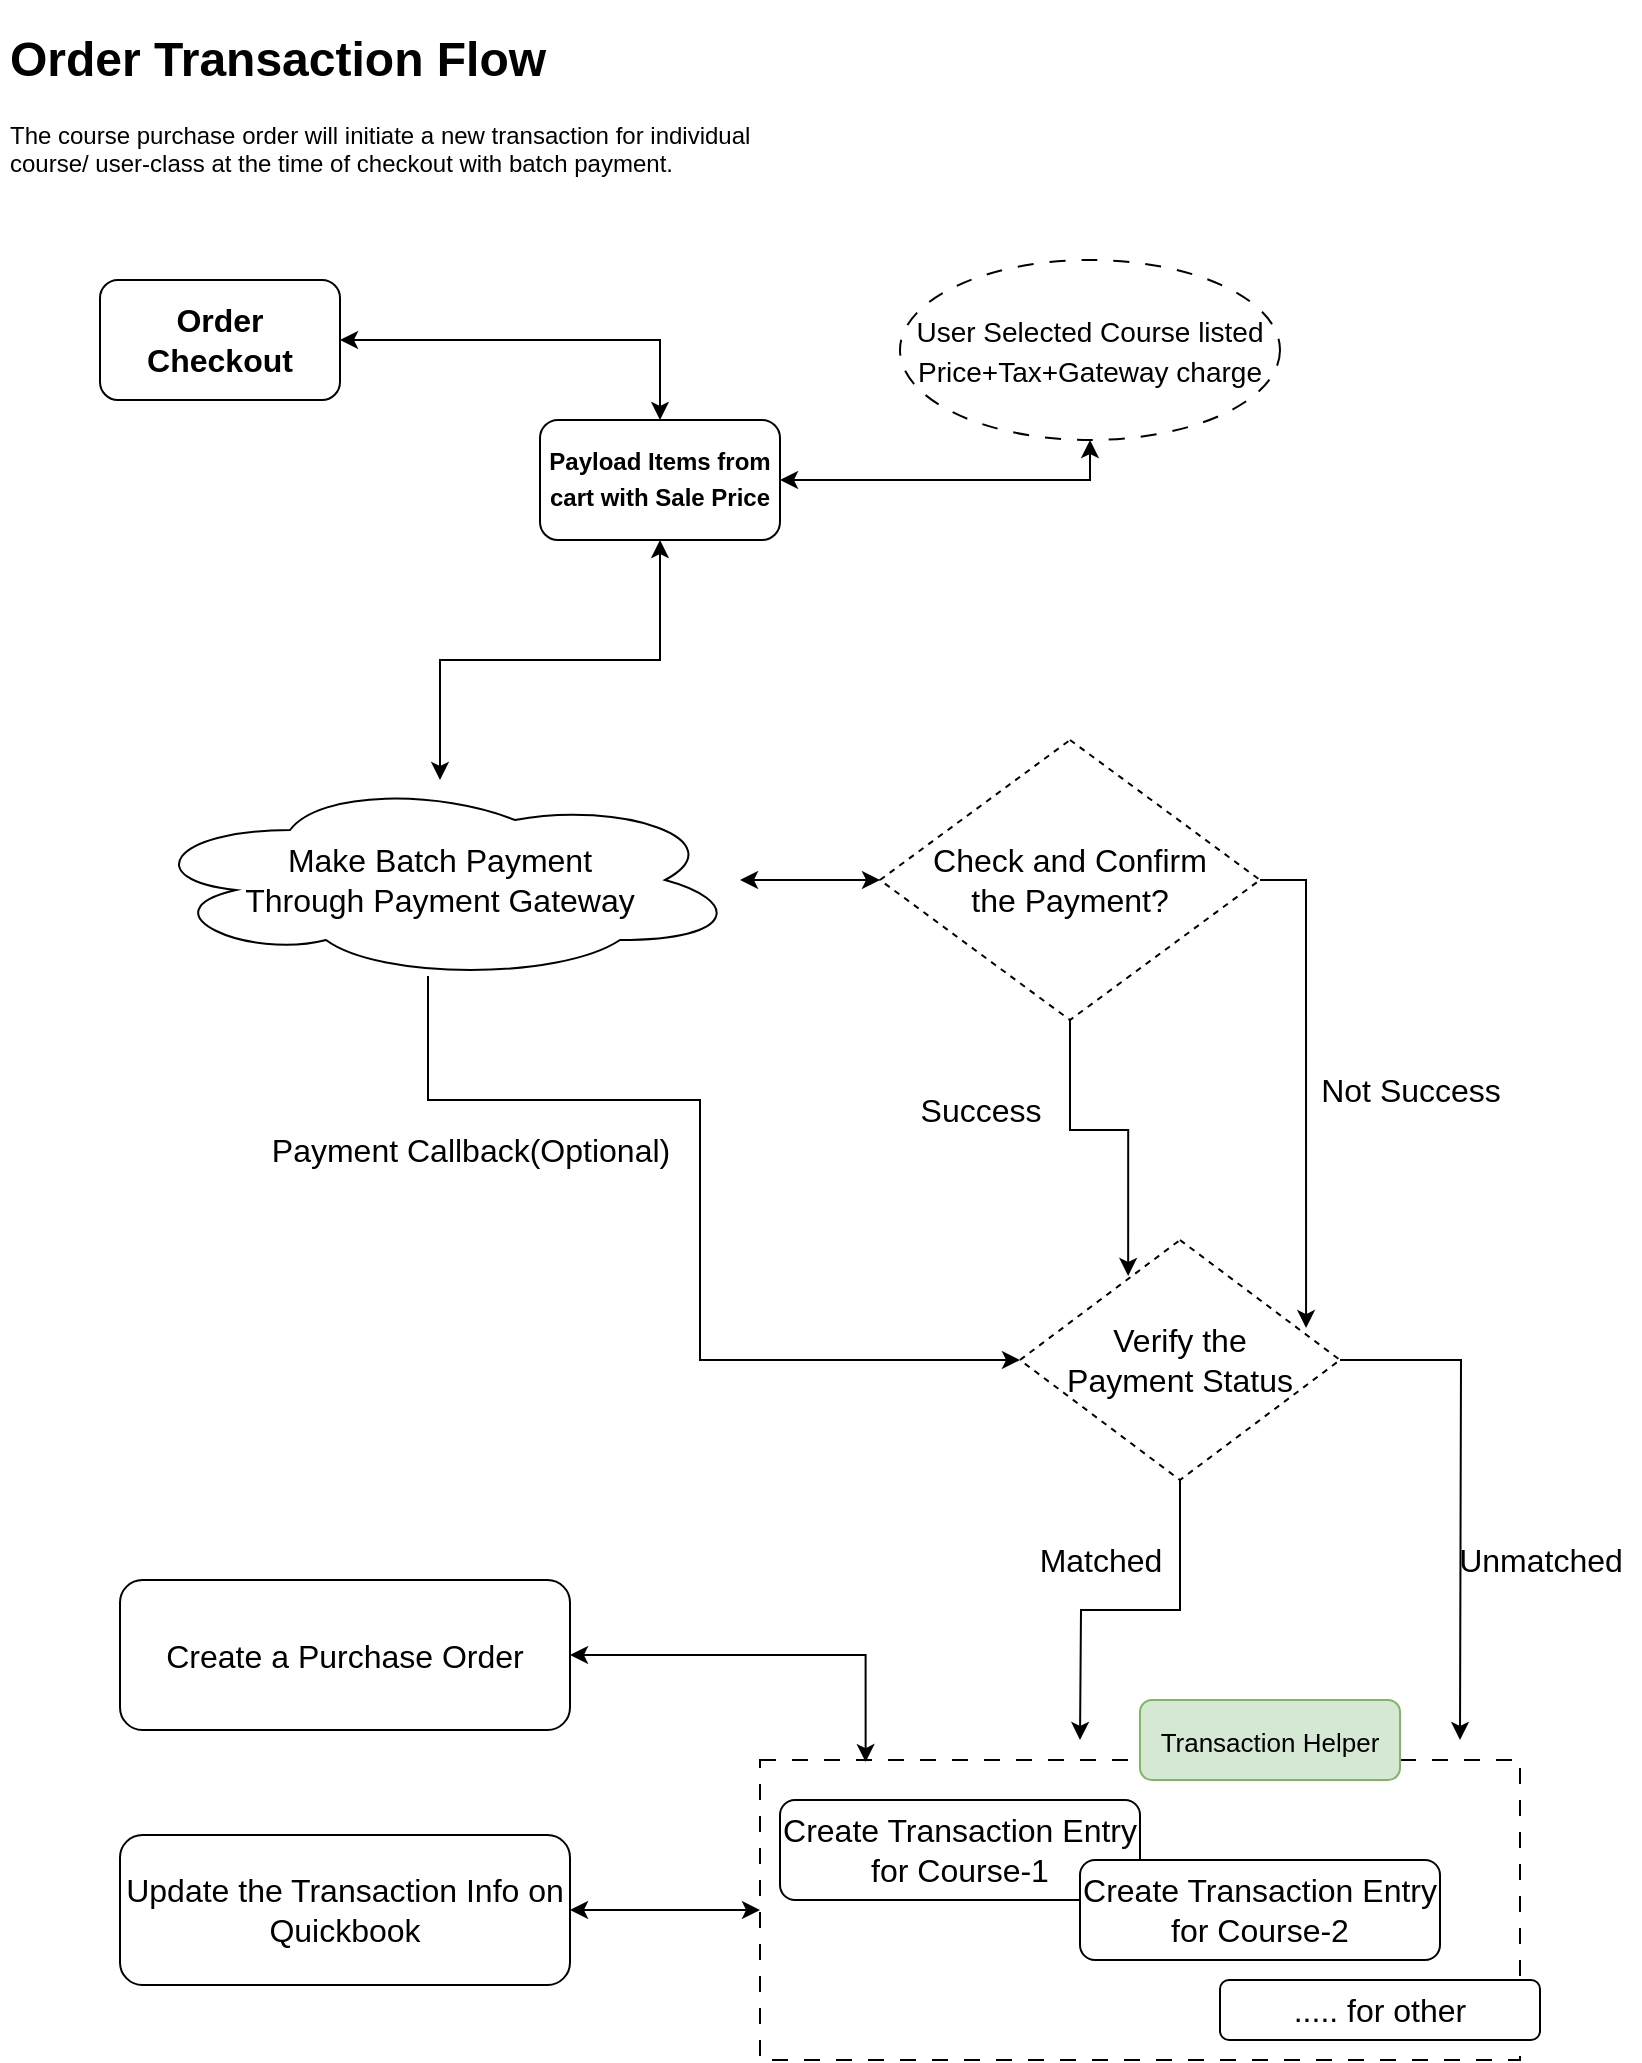 <mxfile version="20.8.5" type="github">
  <diagram id="lekWpjrkeB-izY3poKi2" name="Page-1">
    <mxGraphModel dx="1194" dy="642" grid="1" gridSize="10" guides="1" tooltips="1" connect="1" arrows="1" fold="1" page="1" pageScale="1" pageWidth="850" pageHeight="1100" math="0" shadow="0">
      <root>
        <mxCell id="0" />
        <mxCell id="1" parent="0" />
        <mxCell id="V-MkPdUyoJsD-3wPg3Aa-1" value="&lt;h1&gt;Order Transaction Flow&lt;br&gt;&lt;/h1&gt;&lt;p&gt;The course purchase order will initiate a new transaction for individual course/ user-class at the time of checkout with batch payment.&lt;br&gt;&lt;/p&gt;" style="text;html=1;strokeColor=none;fillColor=none;spacing=5;spacingTop=-20;whiteSpace=wrap;overflow=hidden;rounded=0;" vertex="1" parent="1">
          <mxGeometry x="20" y="10" width="400" height="90" as="geometry" />
        </mxCell>
        <mxCell id="V-MkPdUyoJsD-3wPg3Aa-9" style="edgeStyle=orthogonalEdgeStyle;rounded=0;orthogonalLoop=1;jettySize=auto;html=1;fontSize=16;startArrow=classic;startFill=1;" edge="1" parent="1" source="V-MkPdUyoJsD-3wPg3Aa-2" target="V-MkPdUyoJsD-3wPg3Aa-3">
          <mxGeometry relative="1" as="geometry" />
        </mxCell>
        <mxCell id="V-MkPdUyoJsD-3wPg3Aa-2" value="&lt;font style=&quot;font-size: 16px;&quot;&gt;&lt;b&gt;Order Checkout &lt;br&gt;&lt;/b&gt;&lt;/font&gt;" style="rounded=1;whiteSpace=wrap;html=1;" vertex="1" parent="1">
          <mxGeometry x="70" y="140" width="120" height="60" as="geometry" />
        </mxCell>
        <mxCell id="V-MkPdUyoJsD-3wPg3Aa-6" style="edgeStyle=orthogonalEdgeStyle;rounded=0;orthogonalLoop=1;jettySize=auto;html=1;entryX=0.467;entryY=0.2;entryDx=0;entryDy=0;entryPerimeter=0;fontSize=16;startArrow=classic;startFill=1;strokeColor=none;" edge="1" parent="1" source="V-MkPdUyoJsD-3wPg3Aa-3" target="V-MkPdUyoJsD-3wPg3Aa-5">
          <mxGeometry relative="1" as="geometry" />
        </mxCell>
        <mxCell id="V-MkPdUyoJsD-3wPg3Aa-8" style="edgeStyle=orthogonalEdgeStyle;rounded=0;orthogonalLoop=1;jettySize=auto;html=1;fontSize=16;startArrow=classic;startFill=1;" edge="1" parent="1" source="V-MkPdUyoJsD-3wPg3Aa-3" target="V-MkPdUyoJsD-3wPg3Aa-5">
          <mxGeometry relative="1" as="geometry" />
        </mxCell>
        <mxCell id="V-MkPdUyoJsD-3wPg3Aa-11" style="edgeStyle=orthogonalEdgeStyle;rounded=0;orthogonalLoop=1;jettySize=auto;html=1;entryX=0.5;entryY=1;entryDx=0;entryDy=0;fontSize=16;startArrow=classic;startFill=1;" edge="1" parent="1" source="V-MkPdUyoJsD-3wPg3Aa-3" target="V-MkPdUyoJsD-3wPg3Aa-7">
          <mxGeometry relative="1" as="geometry" />
        </mxCell>
        <mxCell id="V-MkPdUyoJsD-3wPg3Aa-3" value="&lt;b&gt;Payload Items from cart with Sale Price&lt;/b&gt;&lt;font style=&quot;font-size: 16px;&quot;&gt;&lt;b&gt;&lt;br&gt;&lt;/b&gt;&lt;/font&gt;" style="rounded=1;whiteSpace=wrap;html=1;" vertex="1" parent="1">
          <mxGeometry x="290" y="210" width="120" height="60" as="geometry" />
        </mxCell>
        <mxCell id="V-MkPdUyoJsD-3wPg3Aa-15" style="edgeStyle=orthogonalEdgeStyle;rounded=0;orthogonalLoop=1;jettySize=auto;html=1;entryX=0;entryY=0.5;entryDx=0;entryDy=0;fontSize=16;startArrow=classic;startFill=1;" edge="1" parent="1" source="V-MkPdUyoJsD-3wPg3Aa-5" target="V-MkPdUyoJsD-3wPg3Aa-14">
          <mxGeometry relative="1" as="geometry" />
        </mxCell>
        <mxCell id="V-MkPdUyoJsD-3wPg3Aa-20" style="edgeStyle=orthogonalEdgeStyle;rounded=0;orthogonalLoop=1;jettySize=auto;html=1;fontSize=16;startArrow=none;startFill=0;exitX=0.48;exitY=0.98;exitDx=0;exitDy=0;exitPerimeter=0;entryX=0;entryY=0.5;entryDx=0;entryDy=0;" edge="1" parent="1" source="V-MkPdUyoJsD-3wPg3Aa-5" target="V-MkPdUyoJsD-3wPg3Aa-22">
          <mxGeometry relative="1" as="geometry">
            <mxPoint x="490" y="670" as="targetPoint" />
            <mxPoint x="230" y="550" as="sourcePoint" />
            <Array as="points">
              <mxPoint x="234" y="550" />
              <mxPoint x="370" y="550" />
              <mxPoint x="370" y="680" />
            </Array>
          </mxGeometry>
        </mxCell>
        <mxCell id="V-MkPdUyoJsD-3wPg3Aa-5" value="Make Batch Payment &lt;br&gt;Through Payment Gateway" style="ellipse;shape=cloud;whiteSpace=wrap;html=1;fontSize=16;" vertex="1" parent="1">
          <mxGeometry x="90" y="390" width="300" height="100" as="geometry" />
        </mxCell>
        <mxCell id="V-MkPdUyoJsD-3wPg3Aa-7" value="&lt;font style=&quot;font-size: 14px;&quot;&gt;User Selected Course listed Price+Tax+Gateway charge&lt;/font&gt;" style="ellipse;whiteSpace=wrap;html=1;fontSize=16;dashed=1;dashPattern=8 8;" vertex="1" parent="1">
          <mxGeometry x="470" y="130" width="190" height="90" as="geometry" />
        </mxCell>
        <mxCell id="V-MkPdUyoJsD-3wPg3Aa-10" value="" style="shape=image;html=1;verticalAlign=top;verticalLabelPosition=bottom;labelBackgroundColor=#ffffff;imageAspect=0;aspect=fixed;image=https://cdn3.iconfinder.com/data/icons/payment-method-1/64/_Paypal-39-128.png;fontSize=16;" vertex="1" parent="1">
          <mxGeometry x="110" y="310" width="118" height="118" as="geometry" />
        </mxCell>
        <mxCell id="V-MkPdUyoJsD-3wPg3Aa-16" style="edgeStyle=orthogonalEdgeStyle;rounded=0;orthogonalLoop=1;jettySize=auto;html=1;fontSize=16;startArrow=none;startFill=0;entryX=0.894;entryY=0.367;entryDx=0;entryDy=0;entryPerimeter=0;" edge="1" parent="1" source="V-MkPdUyoJsD-3wPg3Aa-14" target="V-MkPdUyoJsD-3wPg3Aa-22">
          <mxGeometry relative="1" as="geometry">
            <mxPoint x="710" y="630" as="targetPoint" />
            <Array as="points">
              <mxPoint x="673" y="440" />
            </Array>
          </mxGeometry>
        </mxCell>
        <mxCell id="V-MkPdUyoJsD-3wPg3Aa-18" style="edgeStyle=orthogonalEdgeStyle;rounded=0;orthogonalLoop=1;jettySize=auto;html=1;fontSize=16;startArrow=none;startFill=0;entryX=0.338;entryY=0.15;entryDx=0;entryDy=0;entryPerimeter=0;" edge="1" parent="1" source="V-MkPdUyoJsD-3wPg3Aa-14" target="V-MkPdUyoJsD-3wPg3Aa-22">
          <mxGeometry relative="1" as="geometry">
            <mxPoint x="555" y="630" as="targetPoint" />
          </mxGeometry>
        </mxCell>
        <mxCell id="V-MkPdUyoJsD-3wPg3Aa-14" value="Check and Confirm &lt;br&gt;the Payment?" style="rhombus;whiteSpace=wrap;html=1;fontSize=16;dashed=1;" vertex="1" parent="1">
          <mxGeometry x="460" y="370" width="190" height="140" as="geometry" />
        </mxCell>
        <mxCell id="V-MkPdUyoJsD-3wPg3Aa-17" value="Not Success" style="text;html=1;align=center;verticalAlign=middle;resizable=0;points=[];autosize=1;strokeColor=none;fillColor=none;fontSize=16;" vertex="1" parent="1">
          <mxGeometry x="670" y="530" width="110" height="30" as="geometry" />
        </mxCell>
        <mxCell id="V-MkPdUyoJsD-3wPg3Aa-19" value="Success" style="text;html=1;align=center;verticalAlign=middle;resizable=0;points=[];autosize=1;strokeColor=none;fillColor=none;fontSize=16;" vertex="1" parent="1">
          <mxGeometry x="470" y="540" width="80" height="30" as="geometry" />
        </mxCell>
        <mxCell id="V-MkPdUyoJsD-3wPg3Aa-21" value="Payment Callback(Optional)" style="text;html=1;align=center;verticalAlign=middle;resizable=0;points=[];autosize=1;strokeColor=none;fillColor=none;fontSize=16;" vertex="1" parent="1">
          <mxGeometry x="145" y="560" width="220" height="30" as="geometry" />
        </mxCell>
        <mxCell id="V-MkPdUyoJsD-3wPg3Aa-23" style="edgeStyle=orthogonalEdgeStyle;rounded=0;orthogonalLoop=1;jettySize=auto;html=1;fontSize=16;startArrow=none;startFill=0;" edge="1" parent="1" source="V-MkPdUyoJsD-3wPg3Aa-22">
          <mxGeometry relative="1" as="geometry">
            <mxPoint x="560" y="870" as="targetPoint" />
          </mxGeometry>
        </mxCell>
        <mxCell id="V-MkPdUyoJsD-3wPg3Aa-25" style="edgeStyle=orthogonalEdgeStyle;rounded=0;orthogonalLoop=1;jettySize=auto;html=1;fontSize=16;startArrow=none;startFill=0;" edge="1" parent="1" source="V-MkPdUyoJsD-3wPg3Aa-22">
          <mxGeometry relative="1" as="geometry">
            <mxPoint x="750" y="870" as="targetPoint" />
          </mxGeometry>
        </mxCell>
        <mxCell id="V-MkPdUyoJsD-3wPg3Aa-22" value="Verify the &lt;br&gt;Payment Status" style="rhombus;whiteSpace=wrap;html=1;fontSize=16;dashed=1;" vertex="1" parent="1">
          <mxGeometry x="530" y="620" width="160" height="120" as="geometry" />
        </mxCell>
        <mxCell id="V-MkPdUyoJsD-3wPg3Aa-24" value="Matched" style="text;html=1;align=center;verticalAlign=middle;resizable=0;points=[];autosize=1;strokeColor=none;fillColor=none;fontSize=16;" vertex="1" parent="1">
          <mxGeometry x="530" y="765" width="80" height="30" as="geometry" />
        </mxCell>
        <mxCell id="V-MkPdUyoJsD-3wPg3Aa-26" value="Unmatched" style="text;html=1;align=center;verticalAlign=middle;resizable=0;points=[];autosize=1;strokeColor=none;fillColor=none;fontSize=16;" vertex="1" parent="1">
          <mxGeometry x="740" y="765" width="100" height="30" as="geometry" />
        </mxCell>
        <mxCell id="V-MkPdUyoJsD-3wPg3Aa-28" value="" style="rounded=0;whiteSpace=wrap;html=1;fontSize=16;dashed=1;dashPattern=8 8;" vertex="1" parent="1">
          <mxGeometry x="400" y="880" width="380" height="150" as="geometry" />
        </mxCell>
        <mxCell id="V-MkPdUyoJsD-3wPg3Aa-29" value="Create Transaction Entry for Course-1" style="rounded=1;whiteSpace=wrap;html=1;fontSize=16;" vertex="1" parent="1">
          <mxGeometry x="410" y="900" width="180" height="50" as="geometry" />
        </mxCell>
        <mxCell id="V-MkPdUyoJsD-3wPg3Aa-30" value="Create Transaction Entry for Course-2" style="rounded=1;whiteSpace=wrap;html=1;fontSize=16;" vertex="1" parent="1">
          <mxGeometry x="560" y="930" width="180" height="50" as="geometry" />
        </mxCell>
        <mxCell id="V-MkPdUyoJsD-3wPg3Aa-31" value="..... for other" style="rounded=1;whiteSpace=wrap;html=1;fontSize=16;" vertex="1" parent="1">
          <mxGeometry x="630" y="990" width="160" height="30" as="geometry" />
        </mxCell>
        <mxCell id="V-MkPdUyoJsD-3wPg3Aa-37" style="edgeStyle=orthogonalEdgeStyle;rounded=0;orthogonalLoop=1;jettySize=auto;html=1;fontSize=16;startArrow=classic;startFill=1;" edge="1" parent="1" source="V-MkPdUyoJsD-3wPg3Aa-33" target="V-MkPdUyoJsD-3wPg3Aa-28">
          <mxGeometry relative="1" as="geometry" />
        </mxCell>
        <mxCell id="V-MkPdUyoJsD-3wPg3Aa-33" value="Update the Transaction Info on Quickbook" style="rounded=1;whiteSpace=wrap;html=1;fontSize=16;" vertex="1" parent="1">
          <mxGeometry x="80" y="917.5" width="225" height="75" as="geometry" />
        </mxCell>
        <mxCell id="V-MkPdUyoJsD-3wPg3Aa-36" style="edgeStyle=orthogonalEdgeStyle;rounded=0;orthogonalLoop=1;jettySize=auto;html=1;entryX=0.139;entryY=0.007;entryDx=0;entryDy=0;entryPerimeter=0;fontSize=16;startArrow=classic;startFill=1;" edge="1" parent="1" source="V-MkPdUyoJsD-3wPg3Aa-34" target="V-MkPdUyoJsD-3wPg3Aa-28">
          <mxGeometry relative="1" as="geometry" />
        </mxCell>
        <mxCell id="V-MkPdUyoJsD-3wPg3Aa-34" value="Create a Purchase Order" style="rounded=1;whiteSpace=wrap;html=1;fontSize=16;" vertex="1" parent="1">
          <mxGeometry x="80" y="790" width="225" height="75" as="geometry" />
        </mxCell>
        <mxCell id="V-MkPdUyoJsD-3wPg3Aa-35" value="" style="shape=image;verticalLabelPosition=bottom;labelBackgroundColor=default;verticalAlign=top;aspect=fixed;imageAspect=0;image=http://designsystem.quickbooks.com/wp-content/uploads/2022/09/qb-logo-horizontal-preferred.svg;" vertex="1" parent="1">
          <mxGeometry x="50" y="705" width="267.88" height="85" as="geometry" />
        </mxCell>
        <mxCell id="V-MkPdUyoJsD-3wPg3Aa-38" value="&lt;font style=&quot;font-size: 13px;&quot;&gt;Transaction Helper&lt;/font&gt;" style="rounded=1;whiteSpace=wrap;html=1;fontSize=16;fillColor=#d5e8d4;strokeColor=#82b366;" vertex="1" parent="1">
          <mxGeometry x="590" y="850" width="130" height="40" as="geometry" />
        </mxCell>
      </root>
    </mxGraphModel>
  </diagram>
</mxfile>
